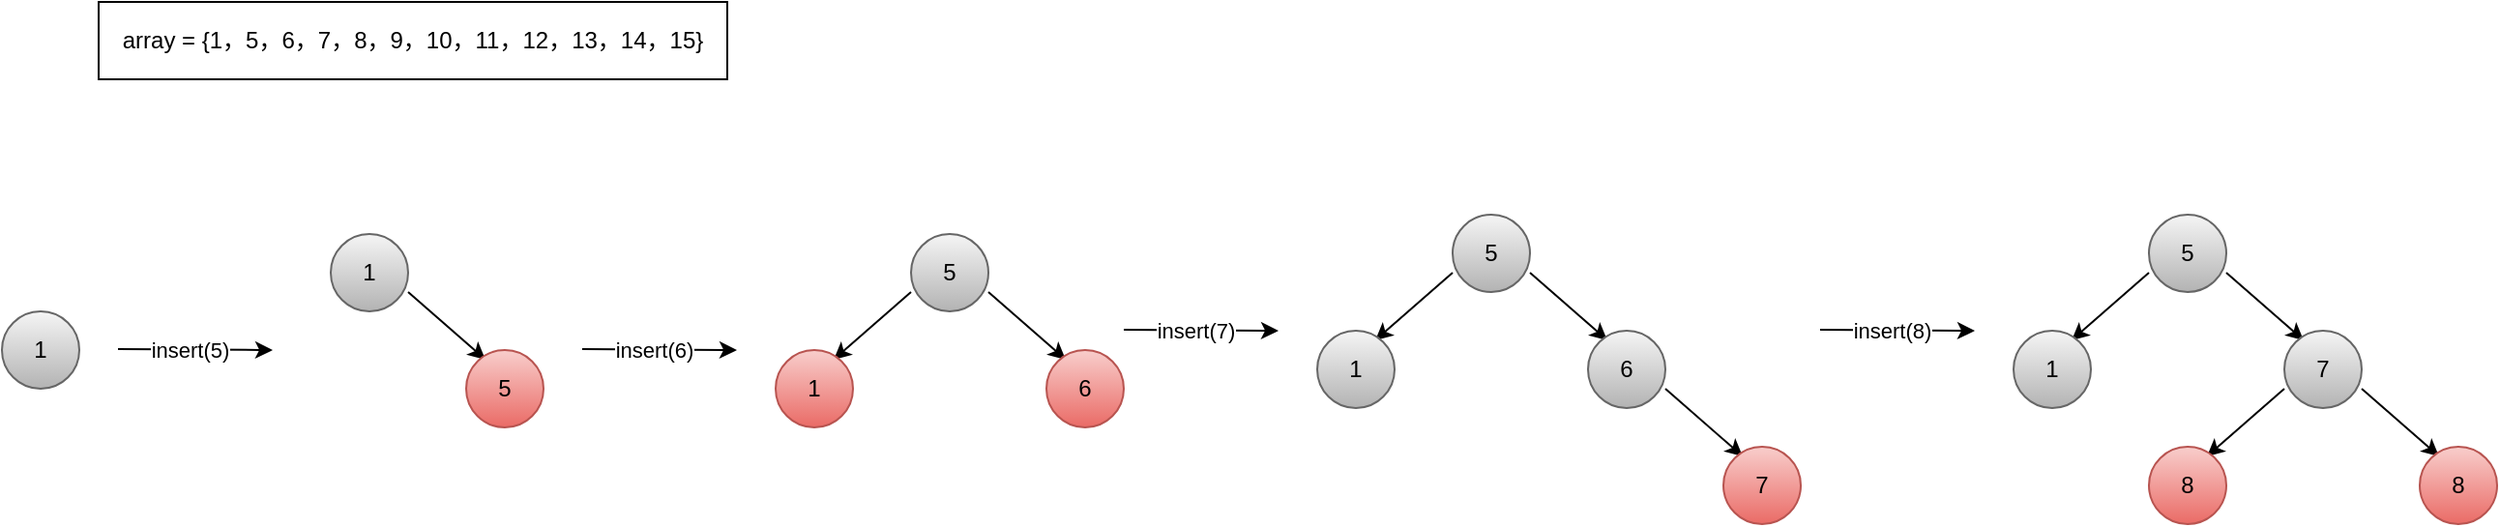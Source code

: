 <mxfile version="26.2.8">
  <diagram name="第 1 页" id="Wae8W_KRl8ywe-Jb29r9">
    <mxGraphModel dx="852" dy="590" grid="1" gridSize="10" guides="1" tooltips="1" connect="1" arrows="1" fold="1" page="1" pageScale="1" pageWidth="827" pageHeight="1169" math="0" shadow="0">
      <root>
        <mxCell id="0" />
        <mxCell id="1" parent="0" />
        <mxCell id="nXGSX_u4DIBoH6PeZEtl-1" value="1" style="ellipse;whiteSpace=wrap;html=1;aspect=fixed;fillColor=#f5f5f5;strokeColor=#666666;gradientColor=#b3b3b3;" vertex="1" parent="1">
          <mxGeometry x="20" y="190" width="40" height="40" as="geometry" />
        </mxCell>
        <mxCell id="nXGSX_u4DIBoH6PeZEtl-2" value="array = {1，5，6，7，8，9，10，11，12，13，14，15}" style="rounded=0;whiteSpace=wrap;html=1;" vertex="1" parent="1">
          <mxGeometry x="70" y="30" width="325" height="40" as="geometry" />
        </mxCell>
        <mxCell id="nXGSX_u4DIBoH6PeZEtl-3" value="" style="endArrow=classic;html=1;rounded=0;" edge="1" parent="1">
          <mxGeometry width="50" height="50" relative="1" as="geometry">
            <mxPoint x="80" y="209.5" as="sourcePoint" />
            <mxPoint x="160" y="210" as="targetPoint" />
          </mxGeometry>
        </mxCell>
        <mxCell id="nXGSX_u4DIBoH6PeZEtl-4" value="insert(5)" style="edgeLabel;html=1;align=center;verticalAlign=middle;resizable=0;points=[];" vertex="1" connectable="0" parent="nXGSX_u4DIBoH6PeZEtl-3">
          <mxGeometry x="-0.32" relative="1" as="geometry">
            <mxPoint x="10" as="offset" />
          </mxGeometry>
        </mxCell>
        <mxCell id="nXGSX_u4DIBoH6PeZEtl-5" value="1" style="ellipse;whiteSpace=wrap;html=1;aspect=fixed;fillColor=#f5f5f5;strokeColor=#666666;gradientColor=#b3b3b3;" vertex="1" parent="1">
          <mxGeometry x="190" y="150" width="40" height="40" as="geometry" />
        </mxCell>
        <mxCell id="nXGSX_u4DIBoH6PeZEtl-7" value="" style="endArrow=classic;html=1;rounded=0;" edge="1" parent="1">
          <mxGeometry width="50" height="50" relative="1" as="geometry">
            <mxPoint x="230" y="180" as="sourcePoint" />
            <mxPoint x="270" y="215" as="targetPoint" />
          </mxGeometry>
        </mxCell>
        <mxCell id="nXGSX_u4DIBoH6PeZEtl-10" value="5" style="ellipse;whiteSpace=wrap;html=1;aspect=fixed;fillColor=#f8cecc;strokeColor=#b85450;gradientColor=#ea6b66;" vertex="1" parent="1">
          <mxGeometry x="260" y="210" width="40" height="40" as="geometry" />
        </mxCell>
        <mxCell id="nXGSX_u4DIBoH6PeZEtl-11" value="" style="endArrow=classic;html=1;rounded=0;" edge="1" parent="1">
          <mxGeometry width="50" height="50" relative="1" as="geometry">
            <mxPoint x="320" y="209.5" as="sourcePoint" />
            <mxPoint x="400" y="210" as="targetPoint" />
          </mxGeometry>
        </mxCell>
        <mxCell id="nXGSX_u4DIBoH6PeZEtl-12" value="insert(6)" style="edgeLabel;html=1;align=center;verticalAlign=middle;resizable=0;points=[];" vertex="1" connectable="0" parent="nXGSX_u4DIBoH6PeZEtl-11">
          <mxGeometry x="-0.32" relative="1" as="geometry">
            <mxPoint x="10" as="offset" />
          </mxGeometry>
        </mxCell>
        <mxCell id="nXGSX_u4DIBoH6PeZEtl-13" value="5" style="ellipse;whiteSpace=wrap;html=1;aspect=fixed;fillColor=#f5f5f5;strokeColor=#666666;gradientColor=#b3b3b3;" vertex="1" parent="1">
          <mxGeometry x="490" y="150" width="40" height="40" as="geometry" />
        </mxCell>
        <mxCell id="nXGSX_u4DIBoH6PeZEtl-14" value="" style="endArrow=classic;html=1;rounded=0;" edge="1" parent="1">
          <mxGeometry width="50" height="50" relative="1" as="geometry">
            <mxPoint x="530" y="180" as="sourcePoint" />
            <mxPoint x="570" y="215" as="targetPoint" />
          </mxGeometry>
        </mxCell>
        <mxCell id="nXGSX_u4DIBoH6PeZEtl-15" value="6" style="ellipse;whiteSpace=wrap;html=1;aspect=fixed;fillColor=#f8cecc;strokeColor=#b85450;gradientColor=#ea6b66;" vertex="1" parent="1">
          <mxGeometry x="560" y="210" width="40" height="40" as="geometry" />
        </mxCell>
        <mxCell id="nXGSX_u4DIBoH6PeZEtl-16" value="" style="endArrow=classic;html=1;rounded=0;" edge="1" parent="1">
          <mxGeometry width="50" height="50" relative="1" as="geometry">
            <mxPoint x="490" y="180" as="sourcePoint" />
            <mxPoint x="450" y="215" as="targetPoint" />
          </mxGeometry>
        </mxCell>
        <mxCell id="nXGSX_u4DIBoH6PeZEtl-17" value="1" style="ellipse;whiteSpace=wrap;html=1;aspect=fixed;fillColor=#f8cecc;strokeColor=#b85450;gradientColor=#ea6b66;" vertex="1" parent="1">
          <mxGeometry x="420" y="210" width="40" height="40" as="geometry" />
        </mxCell>
        <mxCell id="nXGSX_u4DIBoH6PeZEtl-18" value="" style="endArrow=classic;html=1;rounded=0;" edge="1" parent="1">
          <mxGeometry width="50" height="50" relative="1" as="geometry">
            <mxPoint x="600" y="199.5" as="sourcePoint" />
            <mxPoint x="680" y="200" as="targetPoint" />
          </mxGeometry>
        </mxCell>
        <mxCell id="nXGSX_u4DIBoH6PeZEtl-19" value="insert(7)" style="edgeLabel;html=1;align=center;verticalAlign=middle;resizable=0;points=[];" vertex="1" connectable="0" parent="nXGSX_u4DIBoH6PeZEtl-18">
          <mxGeometry x="-0.32" relative="1" as="geometry">
            <mxPoint x="10" as="offset" />
          </mxGeometry>
        </mxCell>
        <mxCell id="nXGSX_u4DIBoH6PeZEtl-20" value="5" style="ellipse;whiteSpace=wrap;html=1;aspect=fixed;fillColor=#f5f5f5;strokeColor=#666666;gradientColor=#b3b3b3;" vertex="1" parent="1">
          <mxGeometry x="770" y="140" width="40" height="40" as="geometry" />
        </mxCell>
        <mxCell id="nXGSX_u4DIBoH6PeZEtl-21" value="" style="endArrow=classic;html=1;rounded=0;" edge="1" parent="1">
          <mxGeometry width="50" height="50" relative="1" as="geometry">
            <mxPoint x="810" y="170" as="sourcePoint" />
            <mxPoint x="850" y="205" as="targetPoint" />
          </mxGeometry>
        </mxCell>
        <mxCell id="nXGSX_u4DIBoH6PeZEtl-22" value="6" style="ellipse;whiteSpace=wrap;html=1;aspect=fixed;fillColor=#f5f5f5;strokeColor=#666666;gradientColor=#b3b3b3;" vertex="1" parent="1">
          <mxGeometry x="840" y="200" width="40" height="40" as="geometry" />
        </mxCell>
        <mxCell id="nXGSX_u4DIBoH6PeZEtl-23" value="" style="endArrow=classic;html=1;rounded=0;" edge="1" parent="1">
          <mxGeometry width="50" height="50" relative="1" as="geometry">
            <mxPoint x="770" y="170" as="sourcePoint" />
            <mxPoint x="730" y="205" as="targetPoint" />
          </mxGeometry>
        </mxCell>
        <mxCell id="nXGSX_u4DIBoH6PeZEtl-24" value="1" style="ellipse;whiteSpace=wrap;html=1;aspect=fixed;fillColor=#f5f5f5;strokeColor=#666666;gradientColor=#b3b3b3;" vertex="1" parent="1">
          <mxGeometry x="700" y="200" width="40" height="40" as="geometry" />
        </mxCell>
        <mxCell id="nXGSX_u4DIBoH6PeZEtl-25" value="" style="endArrow=classic;html=1;rounded=0;" edge="1" parent="1">
          <mxGeometry width="50" height="50" relative="1" as="geometry">
            <mxPoint x="880" y="230" as="sourcePoint" />
            <mxPoint x="920" y="265" as="targetPoint" />
          </mxGeometry>
        </mxCell>
        <mxCell id="nXGSX_u4DIBoH6PeZEtl-26" value="7" style="ellipse;whiteSpace=wrap;html=1;aspect=fixed;fillColor=#f8cecc;strokeColor=#b85450;gradientColor=#ea6b66;" vertex="1" parent="1">
          <mxGeometry x="910" y="260" width="40" height="40" as="geometry" />
        </mxCell>
        <mxCell id="nXGSX_u4DIBoH6PeZEtl-29" value="" style="endArrow=classic;html=1;rounded=0;" edge="1" parent="1">
          <mxGeometry width="50" height="50" relative="1" as="geometry">
            <mxPoint x="960" y="199.5" as="sourcePoint" />
            <mxPoint x="1040" y="200" as="targetPoint" />
          </mxGeometry>
        </mxCell>
        <mxCell id="nXGSX_u4DIBoH6PeZEtl-30" value="insert(8)" style="edgeLabel;html=1;align=center;verticalAlign=middle;resizable=0;points=[];" vertex="1" connectable="0" parent="nXGSX_u4DIBoH6PeZEtl-29">
          <mxGeometry x="-0.32" relative="1" as="geometry">
            <mxPoint x="10" as="offset" />
          </mxGeometry>
        </mxCell>
        <mxCell id="nXGSX_u4DIBoH6PeZEtl-31" value="5" style="ellipse;whiteSpace=wrap;html=1;aspect=fixed;fillColor=#f5f5f5;strokeColor=#666666;gradientColor=#b3b3b3;" vertex="1" parent="1">
          <mxGeometry x="1130" y="140" width="40" height="40" as="geometry" />
        </mxCell>
        <mxCell id="nXGSX_u4DIBoH6PeZEtl-32" value="" style="endArrow=classic;html=1;rounded=0;" edge="1" parent="1">
          <mxGeometry width="50" height="50" relative="1" as="geometry">
            <mxPoint x="1170" y="170" as="sourcePoint" />
            <mxPoint x="1210" y="205" as="targetPoint" />
          </mxGeometry>
        </mxCell>
        <mxCell id="nXGSX_u4DIBoH6PeZEtl-33" value="7" style="ellipse;whiteSpace=wrap;html=1;aspect=fixed;fillColor=#f5f5f5;strokeColor=#666666;gradientColor=#b3b3b3;" vertex="1" parent="1">
          <mxGeometry x="1200" y="200" width="40" height="40" as="geometry" />
        </mxCell>
        <mxCell id="nXGSX_u4DIBoH6PeZEtl-34" value="" style="endArrow=classic;html=1;rounded=0;" edge="1" parent="1">
          <mxGeometry width="50" height="50" relative="1" as="geometry">
            <mxPoint x="1130" y="170" as="sourcePoint" />
            <mxPoint x="1090" y="205" as="targetPoint" />
          </mxGeometry>
        </mxCell>
        <mxCell id="nXGSX_u4DIBoH6PeZEtl-35" value="1" style="ellipse;whiteSpace=wrap;html=1;aspect=fixed;fillColor=#f5f5f5;strokeColor=#666666;gradientColor=#b3b3b3;" vertex="1" parent="1">
          <mxGeometry x="1060" y="200" width="40" height="40" as="geometry" />
        </mxCell>
        <mxCell id="nXGSX_u4DIBoH6PeZEtl-36" value="" style="endArrow=classic;html=1;rounded=0;" edge="1" parent="1">
          <mxGeometry width="50" height="50" relative="1" as="geometry">
            <mxPoint x="1240" y="230" as="sourcePoint" />
            <mxPoint x="1280" y="265" as="targetPoint" />
          </mxGeometry>
        </mxCell>
        <mxCell id="nXGSX_u4DIBoH6PeZEtl-37" value="8" style="ellipse;whiteSpace=wrap;html=1;aspect=fixed;fillColor=#f8cecc;strokeColor=#b85450;gradientColor=#ea6b66;" vertex="1" parent="1">
          <mxGeometry x="1270" y="260" width="40" height="40" as="geometry" />
        </mxCell>
        <mxCell id="nXGSX_u4DIBoH6PeZEtl-38" value="" style="endArrow=classic;html=1;rounded=0;" edge="1" parent="1">
          <mxGeometry width="50" height="50" relative="1" as="geometry">
            <mxPoint x="1200" y="230" as="sourcePoint" />
            <mxPoint x="1160" y="265" as="targetPoint" />
          </mxGeometry>
        </mxCell>
        <mxCell id="nXGSX_u4DIBoH6PeZEtl-39" value="8" style="ellipse;whiteSpace=wrap;html=1;aspect=fixed;fillColor=#f8cecc;strokeColor=#b85450;gradientColor=#ea6b66;" vertex="1" parent="1">
          <mxGeometry x="1130" y="260" width="40" height="40" as="geometry" />
        </mxCell>
      </root>
    </mxGraphModel>
  </diagram>
</mxfile>
